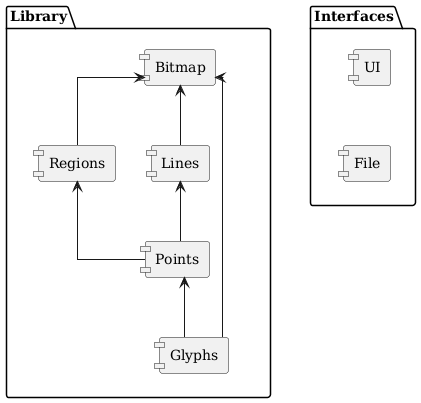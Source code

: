 @startuml
skinparam componentStyle uml1
skinparam defaultFontName DejaVu Serif
skinparam linetype ortho

package "Interfaces" as intf {
    component "UI" as ui
    component "File" as file

    file -u[hidden]- ui
}

package "Library" as lib {
    component "Bitmap" as bmp
    component "Regions" as reg
    component "Lines" as line
    component "Points" as pts
    component "Glyphs" as gly
}

lib -r[hidden]-> intf

line -u-> bmp
reg -u-> bmp
pts -u-> line
gly -u-> pts
gly -u-> bmp
pts -u-> reg


@enduml